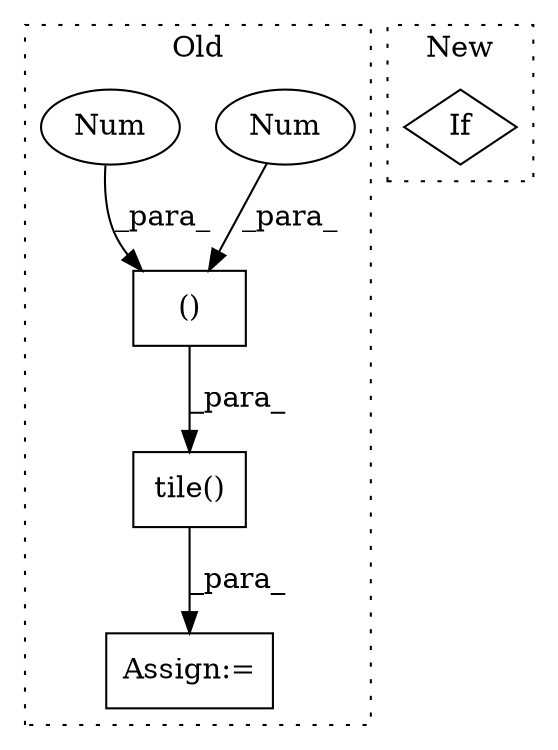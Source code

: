 digraph G {
subgraph cluster0 {
1 [label="tile()" a="75" s="2800,2834" l="8,1" shape="box"];
3 [label="()" a="54" s="2827" l="6" shape="box"];
4 [label="Num" a="76" s="2832" l="1" shape="ellipse"];
5 [label="Num" a="76" s="2829" l="1" shape="ellipse"];
6 [label="Assign:=" a="68" s="2797" l="3" shape="box"];
label = "Old";
style="dotted";
}
subgraph cluster1 {
2 [label="If" a="96" s="3377" l="3" shape="diamond"];
label = "New";
style="dotted";
}
1 -> 6 [label="_para_"];
3 -> 1 [label="_para_"];
4 -> 3 [label="_para_"];
5 -> 3 [label="_para_"];
}